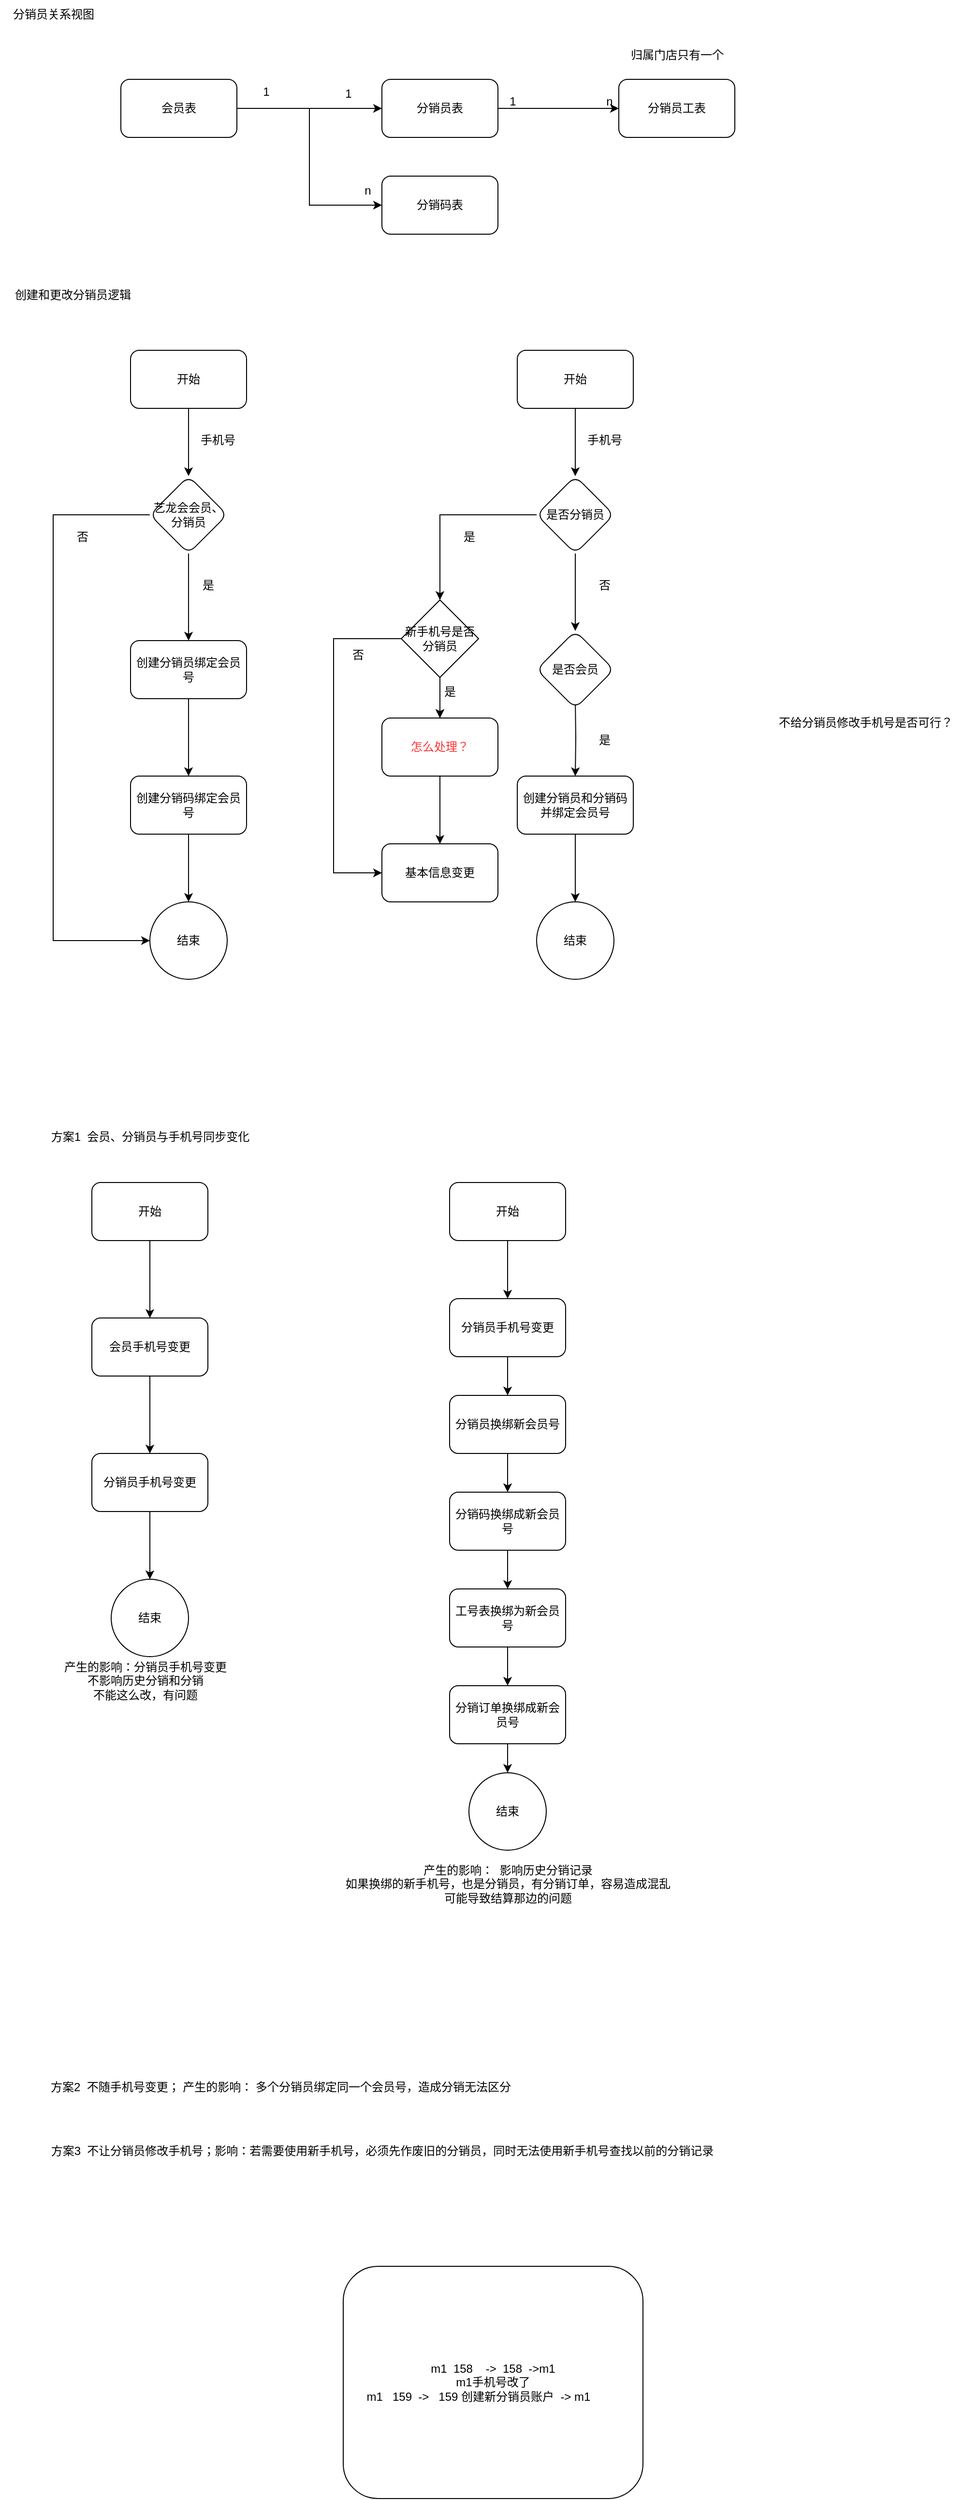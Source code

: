 <mxfile version="24.7.17">
  <diagram name="第 1 页" id="89JacJXpggKfq_D61f6H">
    <mxGraphModel dx="2043" dy="468" grid="1" gridSize="10" guides="1" tooltips="1" connect="1" arrows="1" fold="1" page="1" pageScale="1" pageWidth="827" pageHeight="1169" math="0" shadow="0">
      <root>
        <mxCell id="0" />
        <mxCell id="1" parent="0" />
        <mxCell id="FmlOayXMHetRYe8K5XlL-6" style="edgeStyle=orthogonalEdgeStyle;rounded=0;orthogonalLoop=1;jettySize=auto;html=1;entryX=0;entryY=0.5;entryDx=0;entryDy=0;" edge="1" parent="1" source="FmlOayXMHetRYe8K5XlL-1" target="FmlOayXMHetRYe8K5XlL-5">
          <mxGeometry relative="1" as="geometry" />
        </mxCell>
        <mxCell id="FmlOayXMHetRYe8K5XlL-9" style="edgeStyle=orthogonalEdgeStyle;rounded=0;orthogonalLoop=1;jettySize=auto;html=1;entryX=0;entryY=0.5;entryDx=0;entryDy=0;" edge="1" parent="1" source="FmlOayXMHetRYe8K5XlL-1" target="FmlOayXMHetRYe8K5XlL-2">
          <mxGeometry relative="1" as="geometry" />
        </mxCell>
        <mxCell id="FmlOayXMHetRYe8K5XlL-1" value="会员表" style="rounded=1;whiteSpace=wrap;html=1;" vertex="1" parent="1">
          <mxGeometry x="110" y="120" width="120" height="60" as="geometry" />
        </mxCell>
        <mxCell id="FmlOayXMHetRYe8K5XlL-11" value="" style="edgeStyle=orthogonalEdgeStyle;rounded=0;orthogonalLoop=1;jettySize=auto;html=1;" edge="1" parent="1" source="FmlOayXMHetRYe8K5XlL-2" target="FmlOayXMHetRYe8K5XlL-4">
          <mxGeometry relative="1" as="geometry" />
        </mxCell>
        <mxCell id="FmlOayXMHetRYe8K5XlL-2" value="分销员表" style="rounded=1;whiteSpace=wrap;html=1;" vertex="1" parent="1">
          <mxGeometry x="380" y="120" width="120" height="60" as="geometry" />
        </mxCell>
        <mxCell id="FmlOayXMHetRYe8K5XlL-4" value="分销员工表" style="rounded=1;whiteSpace=wrap;html=1;" vertex="1" parent="1">
          <mxGeometry x="625" y="120" width="120" height="60" as="geometry" />
        </mxCell>
        <mxCell id="FmlOayXMHetRYe8K5XlL-5" value="分销码表" style="rounded=1;whiteSpace=wrap;html=1;" vertex="1" parent="1">
          <mxGeometry x="380" y="220" width="120" height="60" as="geometry" />
        </mxCell>
        <mxCell id="FmlOayXMHetRYe8K5XlL-7" value="1" style="text;html=1;align=center;verticalAlign=middle;resizable=0;points=[];autosize=1;strokeColor=none;fillColor=none;" vertex="1" parent="1">
          <mxGeometry x="245" y="118" width="30" height="30" as="geometry" />
        </mxCell>
        <mxCell id="FmlOayXMHetRYe8K5XlL-8" value="n" style="text;html=1;align=center;verticalAlign=middle;resizable=0;points=[];autosize=1;strokeColor=none;fillColor=none;" vertex="1" parent="1">
          <mxGeometry x="350" y="220" width="30" height="30" as="geometry" />
        </mxCell>
        <mxCell id="FmlOayXMHetRYe8K5XlL-10" value="1" style="text;html=1;align=center;verticalAlign=middle;resizable=0;points=[];autosize=1;strokeColor=none;fillColor=none;" vertex="1" parent="1">
          <mxGeometry x="330" y="120" width="30" height="30" as="geometry" />
        </mxCell>
        <mxCell id="FmlOayXMHetRYe8K5XlL-12" value="1" style="text;html=1;align=center;verticalAlign=middle;resizable=0;points=[];autosize=1;strokeColor=none;fillColor=none;" vertex="1" parent="1">
          <mxGeometry x="500" y="128" width="30" height="30" as="geometry" />
        </mxCell>
        <mxCell id="FmlOayXMHetRYe8K5XlL-13" value="n" style="text;html=1;align=center;verticalAlign=middle;resizable=0;points=[];autosize=1;strokeColor=none;fillColor=none;" vertex="1" parent="1">
          <mxGeometry x="600" y="128" width="30" height="30" as="geometry" />
        </mxCell>
        <mxCell id="FmlOayXMHetRYe8K5XlL-14" value="归属门店只有一个" style="text;html=1;align=center;verticalAlign=middle;resizable=0;points=[];autosize=1;strokeColor=none;fillColor=none;" vertex="1" parent="1">
          <mxGeometry x="625" y="80" width="120" height="30" as="geometry" />
        </mxCell>
        <mxCell id="FmlOayXMHetRYe8K5XlL-20" value="" style="edgeStyle=orthogonalEdgeStyle;rounded=0;orthogonalLoop=1;jettySize=auto;html=1;" edge="1" parent="1" source="FmlOayXMHetRYe8K5XlL-15" target="FmlOayXMHetRYe8K5XlL-19">
          <mxGeometry relative="1" as="geometry" />
        </mxCell>
        <mxCell id="FmlOayXMHetRYe8K5XlL-15" value="开始" style="rounded=1;whiteSpace=wrap;html=1;" vertex="1" parent="1">
          <mxGeometry x="120" y="400" width="120" height="60" as="geometry" />
        </mxCell>
        <mxCell id="FmlOayXMHetRYe8K5XlL-25" value="" style="edgeStyle=orthogonalEdgeStyle;rounded=0;orthogonalLoop=1;jettySize=auto;html=1;" edge="1" parent="1" source="FmlOayXMHetRYe8K5XlL-19" target="FmlOayXMHetRYe8K5XlL-24">
          <mxGeometry relative="1" as="geometry" />
        </mxCell>
        <mxCell id="FmlOayXMHetRYe8K5XlL-31" style="edgeStyle=orthogonalEdgeStyle;rounded=0;orthogonalLoop=1;jettySize=auto;html=1;" edge="1" parent="1" source="FmlOayXMHetRYe8K5XlL-19" target="FmlOayXMHetRYe8K5XlL-29">
          <mxGeometry relative="1" as="geometry">
            <mxPoint x="110" y="1012" as="targetPoint" />
            <Array as="points">
              <mxPoint x="40" y="570" />
              <mxPoint x="40" y="1010" />
            </Array>
          </mxGeometry>
        </mxCell>
        <mxCell id="FmlOayXMHetRYe8K5XlL-19" value="艺龙会会员、分销员" style="rhombus;whiteSpace=wrap;html=1;rounded=1;" vertex="1" parent="1">
          <mxGeometry x="140" y="530" width="80" height="80" as="geometry" />
        </mxCell>
        <mxCell id="FmlOayXMHetRYe8K5XlL-21" value="手机号" style="text;html=1;align=center;verticalAlign=middle;resizable=0;points=[];autosize=1;strokeColor=none;fillColor=none;" vertex="1" parent="1">
          <mxGeometry x="180" y="478" width="60" height="30" as="geometry" />
        </mxCell>
        <mxCell id="FmlOayXMHetRYe8K5XlL-28" value="" style="edgeStyle=orthogonalEdgeStyle;rounded=0;orthogonalLoop=1;jettySize=auto;html=1;" edge="1" parent="1" source="FmlOayXMHetRYe8K5XlL-24" target="FmlOayXMHetRYe8K5XlL-27">
          <mxGeometry relative="1" as="geometry" />
        </mxCell>
        <mxCell id="FmlOayXMHetRYe8K5XlL-24" value="创建分销员绑定会员号" style="whiteSpace=wrap;html=1;rounded=1;" vertex="1" parent="1">
          <mxGeometry x="120" y="700" width="120" height="60" as="geometry" />
        </mxCell>
        <mxCell id="FmlOayXMHetRYe8K5XlL-26" value="是" style="text;html=1;align=center;verticalAlign=middle;resizable=0;points=[];autosize=1;strokeColor=none;fillColor=none;" vertex="1" parent="1">
          <mxGeometry x="180" y="628" width="40" height="30" as="geometry" />
        </mxCell>
        <mxCell id="FmlOayXMHetRYe8K5XlL-30" value="" style="edgeStyle=orthogonalEdgeStyle;rounded=0;orthogonalLoop=1;jettySize=auto;html=1;" edge="1" parent="1" source="FmlOayXMHetRYe8K5XlL-27" target="FmlOayXMHetRYe8K5XlL-29">
          <mxGeometry relative="1" as="geometry" />
        </mxCell>
        <mxCell id="FmlOayXMHetRYe8K5XlL-27" value="创建分销码绑定会员号" style="whiteSpace=wrap;html=1;rounded=1;" vertex="1" parent="1">
          <mxGeometry x="120" y="840" width="120" height="60" as="geometry" />
        </mxCell>
        <mxCell id="FmlOayXMHetRYe8K5XlL-29" value="结束" style="ellipse;whiteSpace=wrap;html=1;rounded=1;" vertex="1" parent="1">
          <mxGeometry x="140" y="970" width="80" height="80" as="geometry" />
        </mxCell>
        <mxCell id="FmlOayXMHetRYe8K5XlL-32" value="否" style="text;html=1;align=center;verticalAlign=middle;resizable=0;points=[];autosize=1;strokeColor=none;fillColor=none;" vertex="1" parent="1">
          <mxGeometry x="50" y="578" width="40" height="30" as="geometry" />
        </mxCell>
        <mxCell id="FmlOayXMHetRYe8K5XlL-33" value="" style="edgeStyle=orthogonalEdgeStyle;rounded=0;orthogonalLoop=1;jettySize=auto;html=1;" edge="1" parent="1" source="FmlOayXMHetRYe8K5XlL-34" target="FmlOayXMHetRYe8K5XlL-37">
          <mxGeometry relative="1" as="geometry" />
        </mxCell>
        <mxCell id="FmlOayXMHetRYe8K5XlL-34" value="开始" style="rounded=1;whiteSpace=wrap;html=1;" vertex="1" parent="1">
          <mxGeometry x="520" y="400" width="120" height="60" as="geometry" />
        </mxCell>
        <mxCell id="FmlOayXMHetRYe8K5XlL-48" value="" style="edgeStyle=orthogonalEdgeStyle;rounded=0;orthogonalLoop=1;jettySize=auto;html=1;" edge="1" parent="1" source="FmlOayXMHetRYe8K5XlL-37" target="FmlOayXMHetRYe8K5XlL-47">
          <mxGeometry relative="1" as="geometry" />
        </mxCell>
        <mxCell id="FmlOayXMHetRYe8K5XlL-51" style="edgeStyle=orthogonalEdgeStyle;rounded=0;orthogonalLoop=1;jettySize=auto;html=1;" edge="1" parent="1" source="FmlOayXMHetRYe8K5XlL-37" target="FmlOayXMHetRYe8K5XlL-53">
          <mxGeometry relative="1" as="geometry">
            <mxPoint x="440" y="700" as="targetPoint" />
          </mxGeometry>
        </mxCell>
        <mxCell id="FmlOayXMHetRYe8K5XlL-37" value="是否分销员" style="rhombus;whiteSpace=wrap;html=1;rounded=1;" vertex="1" parent="1">
          <mxGeometry x="540" y="530" width="80" height="80" as="geometry" />
        </mxCell>
        <mxCell id="FmlOayXMHetRYe8K5XlL-38" value="手机号" style="text;html=1;align=center;verticalAlign=middle;resizable=0;points=[];autosize=1;strokeColor=none;fillColor=none;" vertex="1" parent="1">
          <mxGeometry x="580" y="478" width="60" height="30" as="geometry" />
        </mxCell>
        <mxCell id="FmlOayXMHetRYe8K5XlL-39" value="" style="edgeStyle=orthogonalEdgeStyle;rounded=0;orthogonalLoop=1;jettySize=auto;html=1;" edge="1" parent="1" target="FmlOayXMHetRYe8K5XlL-43">
          <mxGeometry relative="1" as="geometry">
            <mxPoint x="580" y="760" as="sourcePoint" />
          </mxGeometry>
        </mxCell>
        <mxCell id="FmlOayXMHetRYe8K5XlL-41" value="否" style="text;html=1;align=center;verticalAlign=middle;resizable=0;points=[];autosize=1;strokeColor=none;fillColor=none;" vertex="1" parent="1">
          <mxGeometry x="590" y="628" width="40" height="30" as="geometry" />
        </mxCell>
        <mxCell id="FmlOayXMHetRYe8K5XlL-42" value="" style="edgeStyle=orthogonalEdgeStyle;rounded=0;orthogonalLoop=1;jettySize=auto;html=1;" edge="1" parent="1" source="FmlOayXMHetRYe8K5XlL-43" target="FmlOayXMHetRYe8K5XlL-44">
          <mxGeometry relative="1" as="geometry" />
        </mxCell>
        <mxCell id="FmlOayXMHetRYe8K5XlL-43" value="创建分销员和分销码并绑定会员号" style="whiteSpace=wrap;html=1;rounded=1;" vertex="1" parent="1">
          <mxGeometry x="520" y="840" width="120" height="60" as="geometry" />
        </mxCell>
        <mxCell id="FmlOayXMHetRYe8K5XlL-44" value="结束" style="ellipse;whiteSpace=wrap;html=1;rounded=1;" vertex="1" parent="1">
          <mxGeometry x="540" y="970" width="80" height="80" as="geometry" />
        </mxCell>
        <mxCell id="FmlOayXMHetRYe8K5XlL-45" value="是" style="text;html=1;align=center;verticalAlign=middle;resizable=0;points=[];autosize=1;strokeColor=none;fillColor=none;" vertex="1" parent="1">
          <mxGeometry x="450" y="578" width="40" height="30" as="geometry" />
        </mxCell>
        <mxCell id="FmlOayXMHetRYe8K5XlL-47" value="是否会员" style="rhombus;whiteSpace=wrap;html=1;rounded=1;" vertex="1" parent="1">
          <mxGeometry x="540" y="690" width="80" height="80" as="geometry" />
        </mxCell>
        <mxCell id="FmlOayXMHetRYe8K5XlL-49" value="是" style="text;html=1;align=center;verticalAlign=middle;resizable=0;points=[];autosize=1;strokeColor=none;fillColor=none;" vertex="1" parent="1">
          <mxGeometry x="590" y="788" width="40" height="30" as="geometry" />
        </mxCell>
        <mxCell id="FmlOayXMHetRYe8K5XlL-55" value="" style="edgeStyle=orthogonalEdgeStyle;rounded=0;orthogonalLoop=1;jettySize=auto;html=1;" edge="1" parent="1" source="FmlOayXMHetRYe8K5XlL-53" target="FmlOayXMHetRYe8K5XlL-54">
          <mxGeometry relative="1" as="geometry" />
        </mxCell>
        <mxCell id="FmlOayXMHetRYe8K5XlL-60" value="" style="edgeStyle=orthogonalEdgeStyle;rounded=0;orthogonalLoop=1;jettySize=auto;html=1;" edge="1" parent="1" source="FmlOayXMHetRYe8K5XlL-53" target="FmlOayXMHetRYe8K5XlL-54">
          <mxGeometry relative="1" as="geometry" />
        </mxCell>
        <mxCell id="FmlOayXMHetRYe8K5XlL-62" style="edgeStyle=orthogonalEdgeStyle;rounded=0;orthogonalLoop=1;jettySize=auto;html=1;entryX=0;entryY=0.5;entryDx=0;entryDy=0;" edge="1" parent="1" source="FmlOayXMHetRYe8K5XlL-53" target="FmlOayXMHetRYe8K5XlL-57">
          <mxGeometry relative="1" as="geometry">
            <Array as="points">
              <mxPoint x="330" y="698" />
              <mxPoint x="330" y="940" />
            </Array>
          </mxGeometry>
        </mxCell>
        <mxCell id="FmlOayXMHetRYe8K5XlL-53" value="新手机号是否分销员" style="rhombus;whiteSpace=wrap;html=1;" vertex="1" parent="1">
          <mxGeometry x="400" y="658" width="80" height="80" as="geometry" />
        </mxCell>
        <mxCell id="FmlOayXMHetRYe8K5XlL-58" value="" style="edgeStyle=orthogonalEdgeStyle;rounded=0;orthogonalLoop=1;jettySize=auto;html=1;" edge="1" parent="1" source="FmlOayXMHetRYe8K5XlL-54" target="FmlOayXMHetRYe8K5XlL-57">
          <mxGeometry relative="1" as="geometry" />
        </mxCell>
        <mxCell id="FmlOayXMHetRYe8K5XlL-54" value="&lt;font color=&quot;#ff3333&quot;&gt;怎么处理？&lt;/font&gt;" style="rounded=1;whiteSpace=wrap;html=1;" vertex="1" parent="1">
          <mxGeometry x="380" y="780" width="120" height="60" as="geometry" />
        </mxCell>
        <mxCell id="FmlOayXMHetRYe8K5XlL-57" value="基本信息变更" style="rounded=1;whiteSpace=wrap;html=1;" vertex="1" parent="1">
          <mxGeometry x="380" y="910" width="120" height="60" as="geometry" />
        </mxCell>
        <mxCell id="FmlOayXMHetRYe8K5XlL-61" value="是" style="text;html=1;align=center;verticalAlign=middle;resizable=0;points=[];autosize=1;strokeColor=none;fillColor=none;" vertex="1" parent="1">
          <mxGeometry x="430" y="738" width="40" height="30" as="geometry" />
        </mxCell>
        <mxCell id="FmlOayXMHetRYe8K5XlL-64" value="否" style="text;html=1;align=center;verticalAlign=middle;resizable=0;points=[];autosize=1;strokeColor=none;fillColor=none;" vertex="1" parent="1">
          <mxGeometry x="335" y="700" width="40" height="30" as="geometry" />
        </mxCell>
        <mxCell id="FmlOayXMHetRYe8K5XlL-67" value="不给分销员修改手机号是否可行？" style="text;html=1;align=center;verticalAlign=middle;resizable=0;points=[];autosize=1;strokeColor=none;fillColor=none;" vertex="1" parent="1">
          <mxGeometry x="780" y="770" width="200" height="30" as="geometry" />
        </mxCell>
        <mxCell id="FmlOayXMHetRYe8K5XlL-87" value="" style="edgeStyle=orthogonalEdgeStyle;rounded=0;orthogonalLoop=1;jettySize=auto;html=1;" edge="1" parent="1" source="FmlOayXMHetRYe8K5XlL-84" target="FmlOayXMHetRYe8K5XlL-86">
          <mxGeometry relative="1" as="geometry" />
        </mxCell>
        <mxCell id="FmlOayXMHetRYe8K5XlL-84" value="开始" style="rounded=1;whiteSpace=wrap;html=1;" vertex="1" parent="1">
          <mxGeometry x="80" y="1260" width="120" height="60" as="geometry" />
        </mxCell>
        <mxCell id="FmlOayXMHetRYe8K5XlL-85" value="方案1&amp;nbsp; 会员、分销员与手机号同步变化" style="text;html=1;align=center;verticalAlign=middle;resizable=0;points=[];autosize=1;strokeColor=none;fillColor=none;" vertex="1" parent="1">
          <mxGeometry x="25" y="1198" width="230" height="30" as="geometry" />
        </mxCell>
        <mxCell id="FmlOayXMHetRYe8K5XlL-91" value="" style="edgeStyle=orthogonalEdgeStyle;rounded=0;orthogonalLoop=1;jettySize=auto;html=1;" edge="1" parent="1" source="FmlOayXMHetRYe8K5XlL-86" target="FmlOayXMHetRYe8K5XlL-90">
          <mxGeometry relative="1" as="geometry" />
        </mxCell>
        <mxCell id="FmlOayXMHetRYe8K5XlL-86" value="会员手机号变更" style="rounded=1;whiteSpace=wrap;html=1;" vertex="1" parent="1">
          <mxGeometry x="80" y="1400" width="120" height="60" as="geometry" />
        </mxCell>
        <mxCell id="FmlOayXMHetRYe8K5XlL-88" value="创建和更改分销员逻辑" style="text;html=1;align=center;verticalAlign=middle;resizable=0;points=[];autosize=1;strokeColor=none;fillColor=none;" vertex="1" parent="1">
          <mxGeometry x="-10" y="328" width="140" height="30" as="geometry" />
        </mxCell>
        <mxCell id="FmlOayXMHetRYe8K5XlL-89" value="分销员关系视图" style="text;html=1;align=center;verticalAlign=middle;resizable=0;points=[];autosize=1;strokeColor=none;fillColor=none;" vertex="1" parent="1">
          <mxGeometry x="-15" y="38" width="110" height="30" as="geometry" />
        </mxCell>
        <mxCell id="FmlOayXMHetRYe8K5XlL-95" value="" style="edgeStyle=orthogonalEdgeStyle;rounded=0;orthogonalLoop=1;jettySize=auto;html=1;" edge="1" parent="1" source="FmlOayXMHetRYe8K5XlL-90" target="FmlOayXMHetRYe8K5XlL-94">
          <mxGeometry relative="1" as="geometry" />
        </mxCell>
        <mxCell id="FmlOayXMHetRYe8K5XlL-90" value="分销员手机号变更" style="rounded=1;whiteSpace=wrap;html=1;" vertex="1" parent="1">
          <mxGeometry x="80" y="1540" width="120" height="60" as="geometry" />
        </mxCell>
        <mxCell id="FmlOayXMHetRYe8K5XlL-94" value="结束" style="ellipse;whiteSpace=wrap;html=1;rounded=1;" vertex="1" parent="1">
          <mxGeometry x="100" y="1670" width="80" height="80" as="geometry" />
        </mxCell>
        <mxCell id="FmlOayXMHetRYe8K5XlL-96" value="产生的影响：分销员手机号变更&lt;div&gt;不影响历史分销和分销&lt;/div&gt;&lt;div&gt;不能这么改，有问题&lt;/div&gt;" style="text;html=1;align=center;verticalAlign=middle;resizable=0;points=[];autosize=1;strokeColor=none;fillColor=none;" vertex="1" parent="1">
          <mxGeometry x="40" y="1745" width="190" height="60" as="geometry" />
        </mxCell>
        <mxCell id="FmlOayXMHetRYe8K5XlL-100" value="" style="edgeStyle=orthogonalEdgeStyle;rounded=0;orthogonalLoop=1;jettySize=auto;html=1;" edge="1" parent="1" source="FmlOayXMHetRYe8K5XlL-98" target="FmlOayXMHetRYe8K5XlL-99">
          <mxGeometry relative="1" as="geometry" />
        </mxCell>
        <mxCell id="FmlOayXMHetRYe8K5XlL-98" value="开始" style="rounded=1;whiteSpace=wrap;html=1;" vertex="1" parent="1">
          <mxGeometry x="450" y="1260" width="120" height="60" as="geometry" />
        </mxCell>
        <mxCell id="FmlOayXMHetRYe8K5XlL-102" value="" style="edgeStyle=orthogonalEdgeStyle;rounded=0;orthogonalLoop=1;jettySize=auto;html=1;" edge="1" parent="1" source="FmlOayXMHetRYe8K5XlL-99" target="FmlOayXMHetRYe8K5XlL-101">
          <mxGeometry relative="1" as="geometry" />
        </mxCell>
        <mxCell id="FmlOayXMHetRYe8K5XlL-99" value="分销员手机号变更" style="rounded=1;whiteSpace=wrap;html=1;" vertex="1" parent="1">
          <mxGeometry x="450" y="1380" width="120" height="60" as="geometry" />
        </mxCell>
        <mxCell id="FmlOayXMHetRYe8K5XlL-104" value="" style="edgeStyle=orthogonalEdgeStyle;rounded=0;orthogonalLoop=1;jettySize=auto;html=1;" edge="1" parent="1" source="FmlOayXMHetRYe8K5XlL-101" target="FmlOayXMHetRYe8K5XlL-103">
          <mxGeometry relative="1" as="geometry" />
        </mxCell>
        <mxCell id="FmlOayXMHetRYe8K5XlL-101" value="分销员换绑新会员号" style="rounded=1;whiteSpace=wrap;html=1;" vertex="1" parent="1">
          <mxGeometry x="450" y="1480" width="120" height="60" as="geometry" />
        </mxCell>
        <mxCell id="FmlOayXMHetRYe8K5XlL-106" value="" style="edgeStyle=orthogonalEdgeStyle;rounded=0;orthogonalLoop=1;jettySize=auto;html=1;" edge="1" parent="1" source="FmlOayXMHetRYe8K5XlL-103" target="FmlOayXMHetRYe8K5XlL-105">
          <mxGeometry relative="1" as="geometry" />
        </mxCell>
        <mxCell id="FmlOayXMHetRYe8K5XlL-103" value="分销码换绑成新会员号" style="rounded=1;whiteSpace=wrap;html=1;" vertex="1" parent="1">
          <mxGeometry x="450" y="1580" width="120" height="60" as="geometry" />
        </mxCell>
        <mxCell id="FmlOayXMHetRYe8K5XlL-108" value="" style="edgeStyle=orthogonalEdgeStyle;rounded=0;orthogonalLoop=1;jettySize=auto;html=1;" edge="1" parent="1" source="FmlOayXMHetRYe8K5XlL-105" target="FmlOayXMHetRYe8K5XlL-107">
          <mxGeometry relative="1" as="geometry" />
        </mxCell>
        <mxCell id="FmlOayXMHetRYe8K5XlL-105" value="工号表换绑为新会员号" style="rounded=1;whiteSpace=wrap;html=1;" vertex="1" parent="1">
          <mxGeometry x="450" y="1680" width="120" height="60" as="geometry" />
        </mxCell>
        <mxCell id="FmlOayXMHetRYe8K5XlL-111" value="" style="edgeStyle=orthogonalEdgeStyle;rounded=0;orthogonalLoop=1;jettySize=auto;html=1;" edge="1" parent="1" source="FmlOayXMHetRYe8K5XlL-107" target="FmlOayXMHetRYe8K5XlL-110">
          <mxGeometry relative="1" as="geometry" />
        </mxCell>
        <mxCell id="FmlOayXMHetRYe8K5XlL-107" value="分销订单换绑成新会员号" style="rounded=1;whiteSpace=wrap;html=1;" vertex="1" parent="1">
          <mxGeometry x="450" y="1780" width="120" height="60" as="geometry" />
        </mxCell>
        <mxCell id="FmlOayXMHetRYe8K5XlL-110" value="结束" style="ellipse;whiteSpace=wrap;html=1;rounded=1;" vertex="1" parent="1">
          <mxGeometry x="470" y="1870" width="80" height="80" as="geometry" />
        </mxCell>
        <mxCell id="FmlOayXMHetRYe8K5XlL-112" value="产生的影响：&amp;nbsp; 影响历史分销记录&lt;div&gt;如果换绑的新手机号，也是分销员，有分销订单，容易造成混乱&lt;/div&gt;&lt;div&gt;可能导致结算那边的问题&lt;/div&gt;" style="text;html=1;align=center;verticalAlign=middle;resizable=0;points=[];autosize=1;strokeColor=none;fillColor=none;" vertex="1" parent="1">
          <mxGeometry x="330" y="1955" width="360" height="60" as="geometry" />
        </mxCell>
        <mxCell id="FmlOayXMHetRYe8K5XlL-113" value="方案2&amp;nbsp; 不随手机号变更； 产生的影响： 多个分销员绑定同一个会员号，造成分销无法区分" style="text;html=1;align=center;verticalAlign=middle;resizable=0;points=[];autosize=1;strokeColor=none;fillColor=none;" vertex="1" parent="1">
          <mxGeometry x="25" y="2180" width="500" height="30" as="geometry" />
        </mxCell>
        <mxCell id="FmlOayXMHetRYe8K5XlL-114" value="方案3&amp;nbsp; 不让分销员修改手机号；影响：若需要使用新手机号，必须先作废旧的分销员，同时无法使用新手机号查找以前的分销记录&lt;div&gt;&lt;br&gt;&lt;/div&gt;&lt;div&gt;&lt;br&gt;&lt;/div&gt;" style="text;html=1;align=center;verticalAlign=middle;resizable=0;points=[];autosize=1;strokeColor=none;fillColor=none;" vertex="1" parent="1">
          <mxGeometry x="25" y="2245" width="710" height="60" as="geometry" />
        </mxCell>
        <mxCell id="FmlOayXMHetRYe8K5XlL-115" value="m1&amp;nbsp; 158&amp;nbsp; &amp;nbsp; -&amp;gt;&amp;nbsp; 158&amp;nbsp; -&amp;gt;m1&lt;div&gt;m1手机号改了&lt;br&gt;&lt;div&gt;&lt;div&gt;m1&amp;nbsp; &amp;nbsp;159&amp;nbsp; -&amp;gt;&amp;nbsp; &amp;nbsp;159 创建新分销员账户&amp;nbsp; -&amp;gt; m1&amp;nbsp; &amp;nbsp; &amp;nbsp; &amp;nbsp; &amp;nbsp;&lt;/div&gt;&lt;/div&gt;&lt;/div&gt;" style="rounded=1;whiteSpace=wrap;html=1;" vertex="1" parent="1">
          <mxGeometry x="340" y="2380" width="310" height="240" as="geometry" />
        </mxCell>
      </root>
    </mxGraphModel>
  </diagram>
</mxfile>
